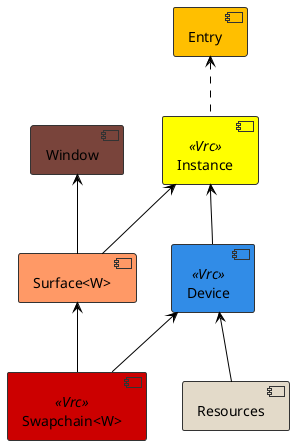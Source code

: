 @startuml object_lifetime

skinparam {
	ArrowColor #black
	ComponentBorderColor #333
	ComponentBorderThickness 1
}

component [Entry] #ffbf00
component [Instance] <<Vrc>> #Yellow
component [Window] #79443b
component [Surface<W>] #ff9966
component [Device] <<Vrc>> #318ce7
component [Swapchain<W>] <<Vrc>> #cc0000
component [Resources] #e3dac9

[Entry] <.. [Instance]

[Instance] <-- [Surface<W>]
[Window] <-- [Surface<W>]

[Instance] <-- [Device]

[Surface<W>] <-- [Swapchain<W>]
[Device] <-- [Swapchain<W>]

[Device] <-- [Resources]

@enduml